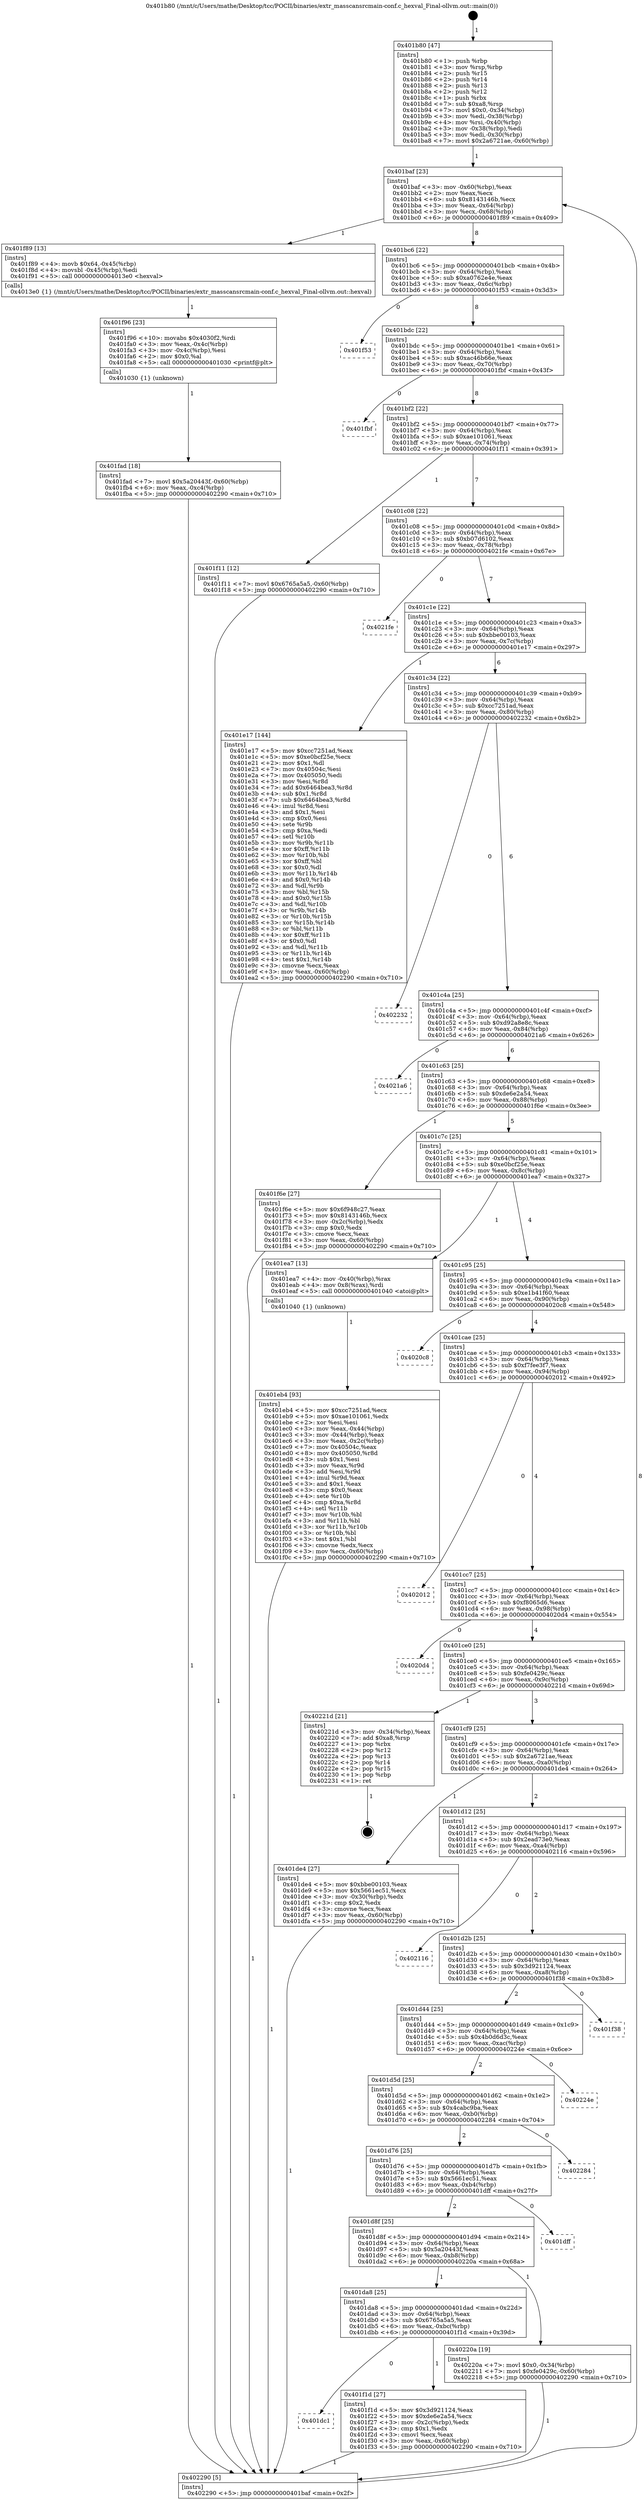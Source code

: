 digraph "0x401b80" {
  label = "0x401b80 (/mnt/c/Users/mathe/Desktop/tcc/POCII/binaries/extr_masscansrcmain-conf.c_hexval_Final-ollvm.out::main(0))"
  labelloc = "t"
  node[shape=record]

  Entry [label="",width=0.3,height=0.3,shape=circle,fillcolor=black,style=filled]
  "0x401baf" [label="{
     0x401baf [23]\l
     | [instrs]\l
     &nbsp;&nbsp;0x401baf \<+3\>: mov -0x60(%rbp),%eax\l
     &nbsp;&nbsp;0x401bb2 \<+2\>: mov %eax,%ecx\l
     &nbsp;&nbsp;0x401bb4 \<+6\>: sub $0x8143146b,%ecx\l
     &nbsp;&nbsp;0x401bba \<+3\>: mov %eax,-0x64(%rbp)\l
     &nbsp;&nbsp;0x401bbd \<+3\>: mov %ecx,-0x68(%rbp)\l
     &nbsp;&nbsp;0x401bc0 \<+6\>: je 0000000000401f89 \<main+0x409\>\l
  }"]
  "0x401f89" [label="{
     0x401f89 [13]\l
     | [instrs]\l
     &nbsp;&nbsp;0x401f89 \<+4\>: movb $0x64,-0x45(%rbp)\l
     &nbsp;&nbsp;0x401f8d \<+4\>: movsbl -0x45(%rbp),%edi\l
     &nbsp;&nbsp;0x401f91 \<+5\>: call 00000000004013e0 \<hexval\>\l
     | [calls]\l
     &nbsp;&nbsp;0x4013e0 \{1\} (/mnt/c/Users/mathe/Desktop/tcc/POCII/binaries/extr_masscansrcmain-conf.c_hexval_Final-ollvm.out::hexval)\l
  }"]
  "0x401bc6" [label="{
     0x401bc6 [22]\l
     | [instrs]\l
     &nbsp;&nbsp;0x401bc6 \<+5\>: jmp 0000000000401bcb \<main+0x4b\>\l
     &nbsp;&nbsp;0x401bcb \<+3\>: mov -0x64(%rbp),%eax\l
     &nbsp;&nbsp;0x401bce \<+5\>: sub $0xa0762e4e,%eax\l
     &nbsp;&nbsp;0x401bd3 \<+3\>: mov %eax,-0x6c(%rbp)\l
     &nbsp;&nbsp;0x401bd6 \<+6\>: je 0000000000401f53 \<main+0x3d3\>\l
  }"]
  Exit [label="",width=0.3,height=0.3,shape=circle,fillcolor=black,style=filled,peripheries=2]
  "0x401f53" [label="{
     0x401f53\l
  }", style=dashed]
  "0x401bdc" [label="{
     0x401bdc [22]\l
     | [instrs]\l
     &nbsp;&nbsp;0x401bdc \<+5\>: jmp 0000000000401be1 \<main+0x61\>\l
     &nbsp;&nbsp;0x401be1 \<+3\>: mov -0x64(%rbp),%eax\l
     &nbsp;&nbsp;0x401be4 \<+5\>: sub $0xac46b66e,%eax\l
     &nbsp;&nbsp;0x401be9 \<+3\>: mov %eax,-0x70(%rbp)\l
     &nbsp;&nbsp;0x401bec \<+6\>: je 0000000000401fbf \<main+0x43f\>\l
  }"]
  "0x401fad" [label="{
     0x401fad [18]\l
     | [instrs]\l
     &nbsp;&nbsp;0x401fad \<+7\>: movl $0x5a20443f,-0x60(%rbp)\l
     &nbsp;&nbsp;0x401fb4 \<+6\>: mov %eax,-0xc4(%rbp)\l
     &nbsp;&nbsp;0x401fba \<+5\>: jmp 0000000000402290 \<main+0x710\>\l
  }"]
  "0x401fbf" [label="{
     0x401fbf\l
  }", style=dashed]
  "0x401bf2" [label="{
     0x401bf2 [22]\l
     | [instrs]\l
     &nbsp;&nbsp;0x401bf2 \<+5\>: jmp 0000000000401bf7 \<main+0x77\>\l
     &nbsp;&nbsp;0x401bf7 \<+3\>: mov -0x64(%rbp),%eax\l
     &nbsp;&nbsp;0x401bfa \<+5\>: sub $0xae101061,%eax\l
     &nbsp;&nbsp;0x401bff \<+3\>: mov %eax,-0x74(%rbp)\l
     &nbsp;&nbsp;0x401c02 \<+6\>: je 0000000000401f11 \<main+0x391\>\l
  }"]
  "0x401f96" [label="{
     0x401f96 [23]\l
     | [instrs]\l
     &nbsp;&nbsp;0x401f96 \<+10\>: movabs $0x4030f2,%rdi\l
     &nbsp;&nbsp;0x401fa0 \<+3\>: mov %eax,-0x4c(%rbp)\l
     &nbsp;&nbsp;0x401fa3 \<+3\>: mov -0x4c(%rbp),%esi\l
     &nbsp;&nbsp;0x401fa6 \<+2\>: mov $0x0,%al\l
     &nbsp;&nbsp;0x401fa8 \<+5\>: call 0000000000401030 \<printf@plt\>\l
     | [calls]\l
     &nbsp;&nbsp;0x401030 \{1\} (unknown)\l
  }"]
  "0x401f11" [label="{
     0x401f11 [12]\l
     | [instrs]\l
     &nbsp;&nbsp;0x401f11 \<+7\>: movl $0x6765a5a5,-0x60(%rbp)\l
     &nbsp;&nbsp;0x401f18 \<+5\>: jmp 0000000000402290 \<main+0x710\>\l
  }"]
  "0x401c08" [label="{
     0x401c08 [22]\l
     | [instrs]\l
     &nbsp;&nbsp;0x401c08 \<+5\>: jmp 0000000000401c0d \<main+0x8d\>\l
     &nbsp;&nbsp;0x401c0d \<+3\>: mov -0x64(%rbp),%eax\l
     &nbsp;&nbsp;0x401c10 \<+5\>: sub $0xb07d6102,%eax\l
     &nbsp;&nbsp;0x401c15 \<+3\>: mov %eax,-0x78(%rbp)\l
     &nbsp;&nbsp;0x401c18 \<+6\>: je 00000000004021fe \<main+0x67e\>\l
  }"]
  "0x401dc1" [label="{
     0x401dc1\l
  }", style=dashed]
  "0x4021fe" [label="{
     0x4021fe\l
  }", style=dashed]
  "0x401c1e" [label="{
     0x401c1e [22]\l
     | [instrs]\l
     &nbsp;&nbsp;0x401c1e \<+5\>: jmp 0000000000401c23 \<main+0xa3\>\l
     &nbsp;&nbsp;0x401c23 \<+3\>: mov -0x64(%rbp),%eax\l
     &nbsp;&nbsp;0x401c26 \<+5\>: sub $0xbbe00103,%eax\l
     &nbsp;&nbsp;0x401c2b \<+3\>: mov %eax,-0x7c(%rbp)\l
     &nbsp;&nbsp;0x401c2e \<+6\>: je 0000000000401e17 \<main+0x297\>\l
  }"]
  "0x401f1d" [label="{
     0x401f1d [27]\l
     | [instrs]\l
     &nbsp;&nbsp;0x401f1d \<+5\>: mov $0x3d921124,%eax\l
     &nbsp;&nbsp;0x401f22 \<+5\>: mov $0xde6e2a54,%ecx\l
     &nbsp;&nbsp;0x401f27 \<+3\>: mov -0x2c(%rbp),%edx\l
     &nbsp;&nbsp;0x401f2a \<+3\>: cmp $0x1,%edx\l
     &nbsp;&nbsp;0x401f2d \<+3\>: cmovl %ecx,%eax\l
     &nbsp;&nbsp;0x401f30 \<+3\>: mov %eax,-0x60(%rbp)\l
     &nbsp;&nbsp;0x401f33 \<+5\>: jmp 0000000000402290 \<main+0x710\>\l
  }"]
  "0x401e17" [label="{
     0x401e17 [144]\l
     | [instrs]\l
     &nbsp;&nbsp;0x401e17 \<+5\>: mov $0xcc7251ad,%eax\l
     &nbsp;&nbsp;0x401e1c \<+5\>: mov $0xe0bcf25e,%ecx\l
     &nbsp;&nbsp;0x401e21 \<+2\>: mov $0x1,%dl\l
     &nbsp;&nbsp;0x401e23 \<+7\>: mov 0x40504c,%esi\l
     &nbsp;&nbsp;0x401e2a \<+7\>: mov 0x405050,%edi\l
     &nbsp;&nbsp;0x401e31 \<+3\>: mov %esi,%r8d\l
     &nbsp;&nbsp;0x401e34 \<+7\>: add $0x6464bea3,%r8d\l
     &nbsp;&nbsp;0x401e3b \<+4\>: sub $0x1,%r8d\l
     &nbsp;&nbsp;0x401e3f \<+7\>: sub $0x6464bea3,%r8d\l
     &nbsp;&nbsp;0x401e46 \<+4\>: imul %r8d,%esi\l
     &nbsp;&nbsp;0x401e4a \<+3\>: and $0x1,%esi\l
     &nbsp;&nbsp;0x401e4d \<+3\>: cmp $0x0,%esi\l
     &nbsp;&nbsp;0x401e50 \<+4\>: sete %r9b\l
     &nbsp;&nbsp;0x401e54 \<+3\>: cmp $0xa,%edi\l
     &nbsp;&nbsp;0x401e57 \<+4\>: setl %r10b\l
     &nbsp;&nbsp;0x401e5b \<+3\>: mov %r9b,%r11b\l
     &nbsp;&nbsp;0x401e5e \<+4\>: xor $0xff,%r11b\l
     &nbsp;&nbsp;0x401e62 \<+3\>: mov %r10b,%bl\l
     &nbsp;&nbsp;0x401e65 \<+3\>: xor $0xff,%bl\l
     &nbsp;&nbsp;0x401e68 \<+3\>: xor $0x0,%dl\l
     &nbsp;&nbsp;0x401e6b \<+3\>: mov %r11b,%r14b\l
     &nbsp;&nbsp;0x401e6e \<+4\>: and $0x0,%r14b\l
     &nbsp;&nbsp;0x401e72 \<+3\>: and %dl,%r9b\l
     &nbsp;&nbsp;0x401e75 \<+3\>: mov %bl,%r15b\l
     &nbsp;&nbsp;0x401e78 \<+4\>: and $0x0,%r15b\l
     &nbsp;&nbsp;0x401e7c \<+3\>: and %dl,%r10b\l
     &nbsp;&nbsp;0x401e7f \<+3\>: or %r9b,%r14b\l
     &nbsp;&nbsp;0x401e82 \<+3\>: or %r10b,%r15b\l
     &nbsp;&nbsp;0x401e85 \<+3\>: xor %r15b,%r14b\l
     &nbsp;&nbsp;0x401e88 \<+3\>: or %bl,%r11b\l
     &nbsp;&nbsp;0x401e8b \<+4\>: xor $0xff,%r11b\l
     &nbsp;&nbsp;0x401e8f \<+3\>: or $0x0,%dl\l
     &nbsp;&nbsp;0x401e92 \<+3\>: and %dl,%r11b\l
     &nbsp;&nbsp;0x401e95 \<+3\>: or %r11b,%r14b\l
     &nbsp;&nbsp;0x401e98 \<+4\>: test $0x1,%r14b\l
     &nbsp;&nbsp;0x401e9c \<+3\>: cmovne %ecx,%eax\l
     &nbsp;&nbsp;0x401e9f \<+3\>: mov %eax,-0x60(%rbp)\l
     &nbsp;&nbsp;0x401ea2 \<+5\>: jmp 0000000000402290 \<main+0x710\>\l
  }"]
  "0x401c34" [label="{
     0x401c34 [22]\l
     | [instrs]\l
     &nbsp;&nbsp;0x401c34 \<+5\>: jmp 0000000000401c39 \<main+0xb9\>\l
     &nbsp;&nbsp;0x401c39 \<+3\>: mov -0x64(%rbp),%eax\l
     &nbsp;&nbsp;0x401c3c \<+5\>: sub $0xcc7251ad,%eax\l
     &nbsp;&nbsp;0x401c41 \<+3\>: mov %eax,-0x80(%rbp)\l
     &nbsp;&nbsp;0x401c44 \<+6\>: je 0000000000402232 \<main+0x6b2\>\l
  }"]
  "0x401da8" [label="{
     0x401da8 [25]\l
     | [instrs]\l
     &nbsp;&nbsp;0x401da8 \<+5\>: jmp 0000000000401dad \<main+0x22d\>\l
     &nbsp;&nbsp;0x401dad \<+3\>: mov -0x64(%rbp),%eax\l
     &nbsp;&nbsp;0x401db0 \<+5\>: sub $0x6765a5a5,%eax\l
     &nbsp;&nbsp;0x401db5 \<+6\>: mov %eax,-0xbc(%rbp)\l
     &nbsp;&nbsp;0x401dbb \<+6\>: je 0000000000401f1d \<main+0x39d\>\l
  }"]
  "0x402232" [label="{
     0x402232\l
  }", style=dashed]
  "0x401c4a" [label="{
     0x401c4a [25]\l
     | [instrs]\l
     &nbsp;&nbsp;0x401c4a \<+5\>: jmp 0000000000401c4f \<main+0xcf\>\l
     &nbsp;&nbsp;0x401c4f \<+3\>: mov -0x64(%rbp),%eax\l
     &nbsp;&nbsp;0x401c52 \<+5\>: sub $0xd92a8e8c,%eax\l
     &nbsp;&nbsp;0x401c57 \<+6\>: mov %eax,-0x84(%rbp)\l
     &nbsp;&nbsp;0x401c5d \<+6\>: je 00000000004021a6 \<main+0x626\>\l
  }"]
  "0x40220a" [label="{
     0x40220a [19]\l
     | [instrs]\l
     &nbsp;&nbsp;0x40220a \<+7\>: movl $0x0,-0x34(%rbp)\l
     &nbsp;&nbsp;0x402211 \<+7\>: movl $0xfe0429c,-0x60(%rbp)\l
     &nbsp;&nbsp;0x402218 \<+5\>: jmp 0000000000402290 \<main+0x710\>\l
  }"]
  "0x4021a6" [label="{
     0x4021a6\l
  }", style=dashed]
  "0x401c63" [label="{
     0x401c63 [25]\l
     | [instrs]\l
     &nbsp;&nbsp;0x401c63 \<+5\>: jmp 0000000000401c68 \<main+0xe8\>\l
     &nbsp;&nbsp;0x401c68 \<+3\>: mov -0x64(%rbp),%eax\l
     &nbsp;&nbsp;0x401c6b \<+5\>: sub $0xde6e2a54,%eax\l
     &nbsp;&nbsp;0x401c70 \<+6\>: mov %eax,-0x88(%rbp)\l
     &nbsp;&nbsp;0x401c76 \<+6\>: je 0000000000401f6e \<main+0x3ee\>\l
  }"]
  "0x401d8f" [label="{
     0x401d8f [25]\l
     | [instrs]\l
     &nbsp;&nbsp;0x401d8f \<+5\>: jmp 0000000000401d94 \<main+0x214\>\l
     &nbsp;&nbsp;0x401d94 \<+3\>: mov -0x64(%rbp),%eax\l
     &nbsp;&nbsp;0x401d97 \<+5\>: sub $0x5a20443f,%eax\l
     &nbsp;&nbsp;0x401d9c \<+6\>: mov %eax,-0xb8(%rbp)\l
     &nbsp;&nbsp;0x401da2 \<+6\>: je 000000000040220a \<main+0x68a\>\l
  }"]
  "0x401f6e" [label="{
     0x401f6e [27]\l
     | [instrs]\l
     &nbsp;&nbsp;0x401f6e \<+5\>: mov $0x6f948c27,%eax\l
     &nbsp;&nbsp;0x401f73 \<+5\>: mov $0x8143146b,%ecx\l
     &nbsp;&nbsp;0x401f78 \<+3\>: mov -0x2c(%rbp),%edx\l
     &nbsp;&nbsp;0x401f7b \<+3\>: cmp $0x0,%edx\l
     &nbsp;&nbsp;0x401f7e \<+3\>: cmove %ecx,%eax\l
     &nbsp;&nbsp;0x401f81 \<+3\>: mov %eax,-0x60(%rbp)\l
     &nbsp;&nbsp;0x401f84 \<+5\>: jmp 0000000000402290 \<main+0x710\>\l
  }"]
  "0x401c7c" [label="{
     0x401c7c [25]\l
     | [instrs]\l
     &nbsp;&nbsp;0x401c7c \<+5\>: jmp 0000000000401c81 \<main+0x101\>\l
     &nbsp;&nbsp;0x401c81 \<+3\>: mov -0x64(%rbp),%eax\l
     &nbsp;&nbsp;0x401c84 \<+5\>: sub $0xe0bcf25e,%eax\l
     &nbsp;&nbsp;0x401c89 \<+6\>: mov %eax,-0x8c(%rbp)\l
     &nbsp;&nbsp;0x401c8f \<+6\>: je 0000000000401ea7 \<main+0x327\>\l
  }"]
  "0x401dff" [label="{
     0x401dff\l
  }", style=dashed]
  "0x401ea7" [label="{
     0x401ea7 [13]\l
     | [instrs]\l
     &nbsp;&nbsp;0x401ea7 \<+4\>: mov -0x40(%rbp),%rax\l
     &nbsp;&nbsp;0x401eab \<+4\>: mov 0x8(%rax),%rdi\l
     &nbsp;&nbsp;0x401eaf \<+5\>: call 0000000000401040 \<atoi@plt\>\l
     | [calls]\l
     &nbsp;&nbsp;0x401040 \{1\} (unknown)\l
  }"]
  "0x401c95" [label="{
     0x401c95 [25]\l
     | [instrs]\l
     &nbsp;&nbsp;0x401c95 \<+5\>: jmp 0000000000401c9a \<main+0x11a\>\l
     &nbsp;&nbsp;0x401c9a \<+3\>: mov -0x64(%rbp),%eax\l
     &nbsp;&nbsp;0x401c9d \<+5\>: sub $0xe1b41f60,%eax\l
     &nbsp;&nbsp;0x401ca2 \<+6\>: mov %eax,-0x90(%rbp)\l
     &nbsp;&nbsp;0x401ca8 \<+6\>: je 00000000004020c8 \<main+0x548\>\l
  }"]
  "0x401d76" [label="{
     0x401d76 [25]\l
     | [instrs]\l
     &nbsp;&nbsp;0x401d76 \<+5\>: jmp 0000000000401d7b \<main+0x1fb\>\l
     &nbsp;&nbsp;0x401d7b \<+3\>: mov -0x64(%rbp),%eax\l
     &nbsp;&nbsp;0x401d7e \<+5\>: sub $0x5661ec51,%eax\l
     &nbsp;&nbsp;0x401d83 \<+6\>: mov %eax,-0xb4(%rbp)\l
     &nbsp;&nbsp;0x401d89 \<+6\>: je 0000000000401dff \<main+0x27f\>\l
  }"]
  "0x4020c8" [label="{
     0x4020c8\l
  }", style=dashed]
  "0x401cae" [label="{
     0x401cae [25]\l
     | [instrs]\l
     &nbsp;&nbsp;0x401cae \<+5\>: jmp 0000000000401cb3 \<main+0x133\>\l
     &nbsp;&nbsp;0x401cb3 \<+3\>: mov -0x64(%rbp),%eax\l
     &nbsp;&nbsp;0x401cb6 \<+5\>: sub $0xf7fee3f7,%eax\l
     &nbsp;&nbsp;0x401cbb \<+6\>: mov %eax,-0x94(%rbp)\l
     &nbsp;&nbsp;0x401cc1 \<+6\>: je 0000000000402012 \<main+0x492\>\l
  }"]
  "0x402284" [label="{
     0x402284\l
  }", style=dashed]
  "0x402012" [label="{
     0x402012\l
  }", style=dashed]
  "0x401cc7" [label="{
     0x401cc7 [25]\l
     | [instrs]\l
     &nbsp;&nbsp;0x401cc7 \<+5\>: jmp 0000000000401ccc \<main+0x14c\>\l
     &nbsp;&nbsp;0x401ccc \<+3\>: mov -0x64(%rbp),%eax\l
     &nbsp;&nbsp;0x401ccf \<+5\>: sub $0xf8065d6,%eax\l
     &nbsp;&nbsp;0x401cd4 \<+6\>: mov %eax,-0x98(%rbp)\l
     &nbsp;&nbsp;0x401cda \<+6\>: je 00000000004020d4 \<main+0x554\>\l
  }"]
  "0x401d5d" [label="{
     0x401d5d [25]\l
     | [instrs]\l
     &nbsp;&nbsp;0x401d5d \<+5\>: jmp 0000000000401d62 \<main+0x1e2\>\l
     &nbsp;&nbsp;0x401d62 \<+3\>: mov -0x64(%rbp),%eax\l
     &nbsp;&nbsp;0x401d65 \<+5\>: sub $0x4cabc9ba,%eax\l
     &nbsp;&nbsp;0x401d6a \<+6\>: mov %eax,-0xb0(%rbp)\l
     &nbsp;&nbsp;0x401d70 \<+6\>: je 0000000000402284 \<main+0x704\>\l
  }"]
  "0x4020d4" [label="{
     0x4020d4\l
  }", style=dashed]
  "0x401ce0" [label="{
     0x401ce0 [25]\l
     | [instrs]\l
     &nbsp;&nbsp;0x401ce0 \<+5\>: jmp 0000000000401ce5 \<main+0x165\>\l
     &nbsp;&nbsp;0x401ce5 \<+3\>: mov -0x64(%rbp),%eax\l
     &nbsp;&nbsp;0x401ce8 \<+5\>: sub $0xfe0429c,%eax\l
     &nbsp;&nbsp;0x401ced \<+6\>: mov %eax,-0x9c(%rbp)\l
     &nbsp;&nbsp;0x401cf3 \<+6\>: je 000000000040221d \<main+0x69d\>\l
  }"]
  "0x40224e" [label="{
     0x40224e\l
  }", style=dashed]
  "0x40221d" [label="{
     0x40221d [21]\l
     | [instrs]\l
     &nbsp;&nbsp;0x40221d \<+3\>: mov -0x34(%rbp),%eax\l
     &nbsp;&nbsp;0x402220 \<+7\>: add $0xa8,%rsp\l
     &nbsp;&nbsp;0x402227 \<+1\>: pop %rbx\l
     &nbsp;&nbsp;0x402228 \<+2\>: pop %r12\l
     &nbsp;&nbsp;0x40222a \<+2\>: pop %r13\l
     &nbsp;&nbsp;0x40222c \<+2\>: pop %r14\l
     &nbsp;&nbsp;0x40222e \<+2\>: pop %r15\l
     &nbsp;&nbsp;0x402230 \<+1\>: pop %rbp\l
     &nbsp;&nbsp;0x402231 \<+1\>: ret\l
  }"]
  "0x401cf9" [label="{
     0x401cf9 [25]\l
     | [instrs]\l
     &nbsp;&nbsp;0x401cf9 \<+5\>: jmp 0000000000401cfe \<main+0x17e\>\l
     &nbsp;&nbsp;0x401cfe \<+3\>: mov -0x64(%rbp),%eax\l
     &nbsp;&nbsp;0x401d01 \<+5\>: sub $0x2a6721ae,%eax\l
     &nbsp;&nbsp;0x401d06 \<+6\>: mov %eax,-0xa0(%rbp)\l
     &nbsp;&nbsp;0x401d0c \<+6\>: je 0000000000401de4 \<main+0x264\>\l
  }"]
  "0x401d44" [label="{
     0x401d44 [25]\l
     | [instrs]\l
     &nbsp;&nbsp;0x401d44 \<+5\>: jmp 0000000000401d49 \<main+0x1c9\>\l
     &nbsp;&nbsp;0x401d49 \<+3\>: mov -0x64(%rbp),%eax\l
     &nbsp;&nbsp;0x401d4c \<+5\>: sub $0x4b0d6d3c,%eax\l
     &nbsp;&nbsp;0x401d51 \<+6\>: mov %eax,-0xac(%rbp)\l
     &nbsp;&nbsp;0x401d57 \<+6\>: je 000000000040224e \<main+0x6ce\>\l
  }"]
  "0x401de4" [label="{
     0x401de4 [27]\l
     | [instrs]\l
     &nbsp;&nbsp;0x401de4 \<+5\>: mov $0xbbe00103,%eax\l
     &nbsp;&nbsp;0x401de9 \<+5\>: mov $0x5661ec51,%ecx\l
     &nbsp;&nbsp;0x401dee \<+3\>: mov -0x30(%rbp),%edx\l
     &nbsp;&nbsp;0x401df1 \<+3\>: cmp $0x2,%edx\l
     &nbsp;&nbsp;0x401df4 \<+3\>: cmovne %ecx,%eax\l
     &nbsp;&nbsp;0x401df7 \<+3\>: mov %eax,-0x60(%rbp)\l
     &nbsp;&nbsp;0x401dfa \<+5\>: jmp 0000000000402290 \<main+0x710\>\l
  }"]
  "0x401d12" [label="{
     0x401d12 [25]\l
     | [instrs]\l
     &nbsp;&nbsp;0x401d12 \<+5\>: jmp 0000000000401d17 \<main+0x197\>\l
     &nbsp;&nbsp;0x401d17 \<+3\>: mov -0x64(%rbp),%eax\l
     &nbsp;&nbsp;0x401d1a \<+5\>: sub $0x2ead73e0,%eax\l
     &nbsp;&nbsp;0x401d1f \<+6\>: mov %eax,-0xa4(%rbp)\l
     &nbsp;&nbsp;0x401d25 \<+6\>: je 0000000000402116 \<main+0x596\>\l
  }"]
  "0x402290" [label="{
     0x402290 [5]\l
     | [instrs]\l
     &nbsp;&nbsp;0x402290 \<+5\>: jmp 0000000000401baf \<main+0x2f\>\l
  }"]
  "0x401b80" [label="{
     0x401b80 [47]\l
     | [instrs]\l
     &nbsp;&nbsp;0x401b80 \<+1\>: push %rbp\l
     &nbsp;&nbsp;0x401b81 \<+3\>: mov %rsp,%rbp\l
     &nbsp;&nbsp;0x401b84 \<+2\>: push %r15\l
     &nbsp;&nbsp;0x401b86 \<+2\>: push %r14\l
     &nbsp;&nbsp;0x401b88 \<+2\>: push %r13\l
     &nbsp;&nbsp;0x401b8a \<+2\>: push %r12\l
     &nbsp;&nbsp;0x401b8c \<+1\>: push %rbx\l
     &nbsp;&nbsp;0x401b8d \<+7\>: sub $0xa8,%rsp\l
     &nbsp;&nbsp;0x401b94 \<+7\>: movl $0x0,-0x34(%rbp)\l
     &nbsp;&nbsp;0x401b9b \<+3\>: mov %edi,-0x38(%rbp)\l
     &nbsp;&nbsp;0x401b9e \<+4\>: mov %rsi,-0x40(%rbp)\l
     &nbsp;&nbsp;0x401ba2 \<+3\>: mov -0x38(%rbp),%edi\l
     &nbsp;&nbsp;0x401ba5 \<+3\>: mov %edi,-0x30(%rbp)\l
     &nbsp;&nbsp;0x401ba8 \<+7\>: movl $0x2a6721ae,-0x60(%rbp)\l
  }"]
  "0x401eb4" [label="{
     0x401eb4 [93]\l
     | [instrs]\l
     &nbsp;&nbsp;0x401eb4 \<+5\>: mov $0xcc7251ad,%ecx\l
     &nbsp;&nbsp;0x401eb9 \<+5\>: mov $0xae101061,%edx\l
     &nbsp;&nbsp;0x401ebe \<+2\>: xor %esi,%esi\l
     &nbsp;&nbsp;0x401ec0 \<+3\>: mov %eax,-0x44(%rbp)\l
     &nbsp;&nbsp;0x401ec3 \<+3\>: mov -0x44(%rbp),%eax\l
     &nbsp;&nbsp;0x401ec6 \<+3\>: mov %eax,-0x2c(%rbp)\l
     &nbsp;&nbsp;0x401ec9 \<+7\>: mov 0x40504c,%eax\l
     &nbsp;&nbsp;0x401ed0 \<+8\>: mov 0x405050,%r8d\l
     &nbsp;&nbsp;0x401ed8 \<+3\>: sub $0x1,%esi\l
     &nbsp;&nbsp;0x401edb \<+3\>: mov %eax,%r9d\l
     &nbsp;&nbsp;0x401ede \<+3\>: add %esi,%r9d\l
     &nbsp;&nbsp;0x401ee1 \<+4\>: imul %r9d,%eax\l
     &nbsp;&nbsp;0x401ee5 \<+3\>: and $0x1,%eax\l
     &nbsp;&nbsp;0x401ee8 \<+3\>: cmp $0x0,%eax\l
     &nbsp;&nbsp;0x401eeb \<+4\>: sete %r10b\l
     &nbsp;&nbsp;0x401eef \<+4\>: cmp $0xa,%r8d\l
     &nbsp;&nbsp;0x401ef3 \<+4\>: setl %r11b\l
     &nbsp;&nbsp;0x401ef7 \<+3\>: mov %r10b,%bl\l
     &nbsp;&nbsp;0x401efa \<+3\>: and %r11b,%bl\l
     &nbsp;&nbsp;0x401efd \<+3\>: xor %r11b,%r10b\l
     &nbsp;&nbsp;0x401f00 \<+3\>: or %r10b,%bl\l
     &nbsp;&nbsp;0x401f03 \<+3\>: test $0x1,%bl\l
     &nbsp;&nbsp;0x401f06 \<+3\>: cmovne %edx,%ecx\l
     &nbsp;&nbsp;0x401f09 \<+3\>: mov %ecx,-0x60(%rbp)\l
     &nbsp;&nbsp;0x401f0c \<+5\>: jmp 0000000000402290 \<main+0x710\>\l
  }"]
  "0x401f38" [label="{
     0x401f38\l
  }", style=dashed]
  "0x402116" [label="{
     0x402116\l
  }", style=dashed]
  "0x401d2b" [label="{
     0x401d2b [25]\l
     | [instrs]\l
     &nbsp;&nbsp;0x401d2b \<+5\>: jmp 0000000000401d30 \<main+0x1b0\>\l
     &nbsp;&nbsp;0x401d30 \<+3\>: mov -0x64(%rbp),%eax\l
     &nbsp;&nbsp;0x401d33 \<+5\>: sub $0x3d921124,%eax\l
     &nbsp;&nbsp;0x401d38 \<+6\>: mov %eax,-0xa8(%rbp)\l
     &nbsp;&nbsp;0x401d3e \<+6\>: je 0000000000401f38 \<main+0x3b8\>\l
  }"]
  Entry -> "0x401b80" [label=" 1"]
  "0x401baf" -> "0x401f89" [label=" 1"]
  "0x401baf" -> "0x401bc6" [label=" 8"]
  "0x40221d" -> Exit [label=" 1"]
  "0x401bc6" -> "0x401f53" [label=" 0"]
  "0x401bc6" -> "0x401bdc" [label=" 8"]
  "0x40220a" -> "0x402290" [label=" 1"]
  "0x401bdc" -> "0x401fbf" [label=" 0"]
  "0x401bdc" -> "0x401bf2" [label=" 8"]
  "0x401fad" -> "0x402290" [label=" 1"]
  "0x401bf2" -> "0x401f11" [label=" 1"]
  "0x401bf2" -> "0x401c08" [label=" 7"]
  "0x401f96" -> "0x401fad" [label=" 1"]
  "0x401c08" -> "0x4021fe" [label=" 0"]
  "0x401c08" -> "0x401c1e" [label=" 7"]
  "0x401f89" -> "0x401f96" [label=" 1"]
  "0x401c1e" -> "0x401e17" [label=" 1"]
  "0x401c1e" -> "0x401c34" [label=" 6"]
  "0x401f6e" -> "0x402290" [label=" 1"]
  "0x401c34" -> "0x402232" [label=" 0"]
  "0x401c34" -> "0x401c4a" [label=" 6"]
  "0x401da8" -> "0x401dc1" [label=" 0"]
  "0x401c4a" -> "0x4021a6" [label=" 0"]
  "0x401c4a" -> "0x401c63" [label=" 6"]
  "0x401da8" -> "0x401f1d" [label=" 1"]
  "0x401c63" -> "0x401f6e" [label=" 1"]
  "0x401c63" -> "0x401c7c" [label=" 5"]
  "0x401d8f" -> "0x401da8" [label=" 1"]
  "0x401c7c" -> "0x401ea7" [label=" 1"]
  "0x401c7c" -> "0x401c95" [label=" 4"]
  "0x401d8f" -> "0x40220a" [label=" 1"]
  "0x401c95" -> "0x4020c8" [label=" 0"]
  "0x401c95" -> "0x401cae" [label=" 4"]
  "0x401d76" -> "0x401d8f" [label=" 2"]
  "0x401cae" -> "0x402012" [label=" 0"]
  "0x401cae" -> "0x401cc7" [label=" 4"]
  "0x401d76" -> "0x401dff" [label=" 0"]
  "0x401cc7" -> "0x4020d4" [label=" 0"]
  "0x401cc7" -> "0x401ce0" [label=" 4"]
  "0x401d5d" -> "0x401d76" [label=" 2"]
  "0x401ce0" -> "0x40221d" [label=" 1"]
  "0x401ce0" -> "0x401cf9" [label=" 3"]
  "0x401d5d" -> "0x402284" [label=" 0"]
  "0x401cf9" -> "0x401de4" [label=" 1"]
  "0x401cf9" -> "0x401d12" [label=" 2"]
  "0x401de4" -> "0x402290" [label=" 1"]
  "0x401b80" -> "0x401baf" [label=" 1"]
  "0x402290" -> "0x401baf" [label=" 8"]
  "0x401e17" -> "0x402290" [label=" 1"]
  "0x401ea7" -> "0x401eb4" [label=" 1"]
  "0x401eb4" -> "0x402290" [label=" 1"]
  "0x401f11" -> "0x402290" [label=" 1"]
  "0x401d44" -> "0x401d5d" [label=" 2"]
  "0x401d12" -> "0x402116" [label=" 0"]
  "0x401d12" -> "0x401d2b" [label=" 2"]
  "0x401d44" -> "0x40224e" [label=" 0"]
  "0x401d2b" -> "0x401f38" [label=" 0"]
  "0x401d2b" -> "0x401d44" [label=" 2"]
  "0x401f1d" -> "0x402290" [label=" 1"]
}
